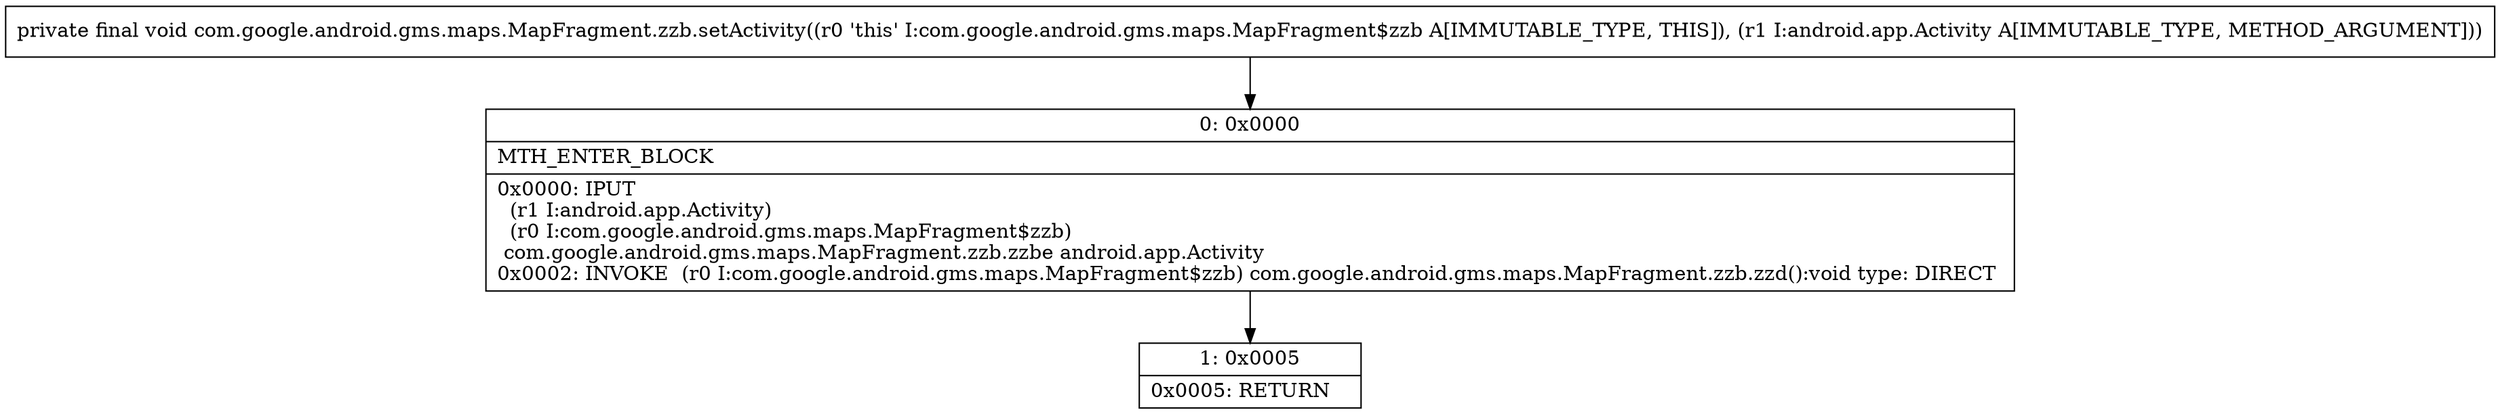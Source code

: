 digraph "CFG forcom.google.android.gms.maps.MapFragment.zzb.setActivity(Landroid\/app\/Activity;)V" {
Node_0 [shape=record,label="{0\:\ 0x0000|MTH_ENTER_BLOCK\l|0x0000: IPUT  \l  (r1 I:android.app.Activity)\l  (r0 I:com.google.android.gms.maps.MapFragment$zzb)\l com.google.android.gms.maps.MapFragment.zzb.zzbe android.app.Activity \l0x0002: INVOKE  (r0 I:com.google.android.gms.maps.MapFragment$zzb) com.google.android.gms.maps.MapFragment.zzb.zzd():void type: DIRECT \l}"];
Node_1 [shape=record,label="{1\:\ 0x0005|0x0005: RETURN   \l}"];
MethodNode[shape=record,label="{private final void com.google.android.gms.maps.MapFragment.zzb.setActivity((r0 'this' I:com.google.android.gms.maps.MapFragment$zzb A[IMMUTABLE_TYPE, THIS]), (r1 I:android.app.Activity A[IMMUTABLE_TYPE, METHOD_ARGUMENT])) }"];
MethodNode -> Node_0;
Node_0 -> Node_1;
}

